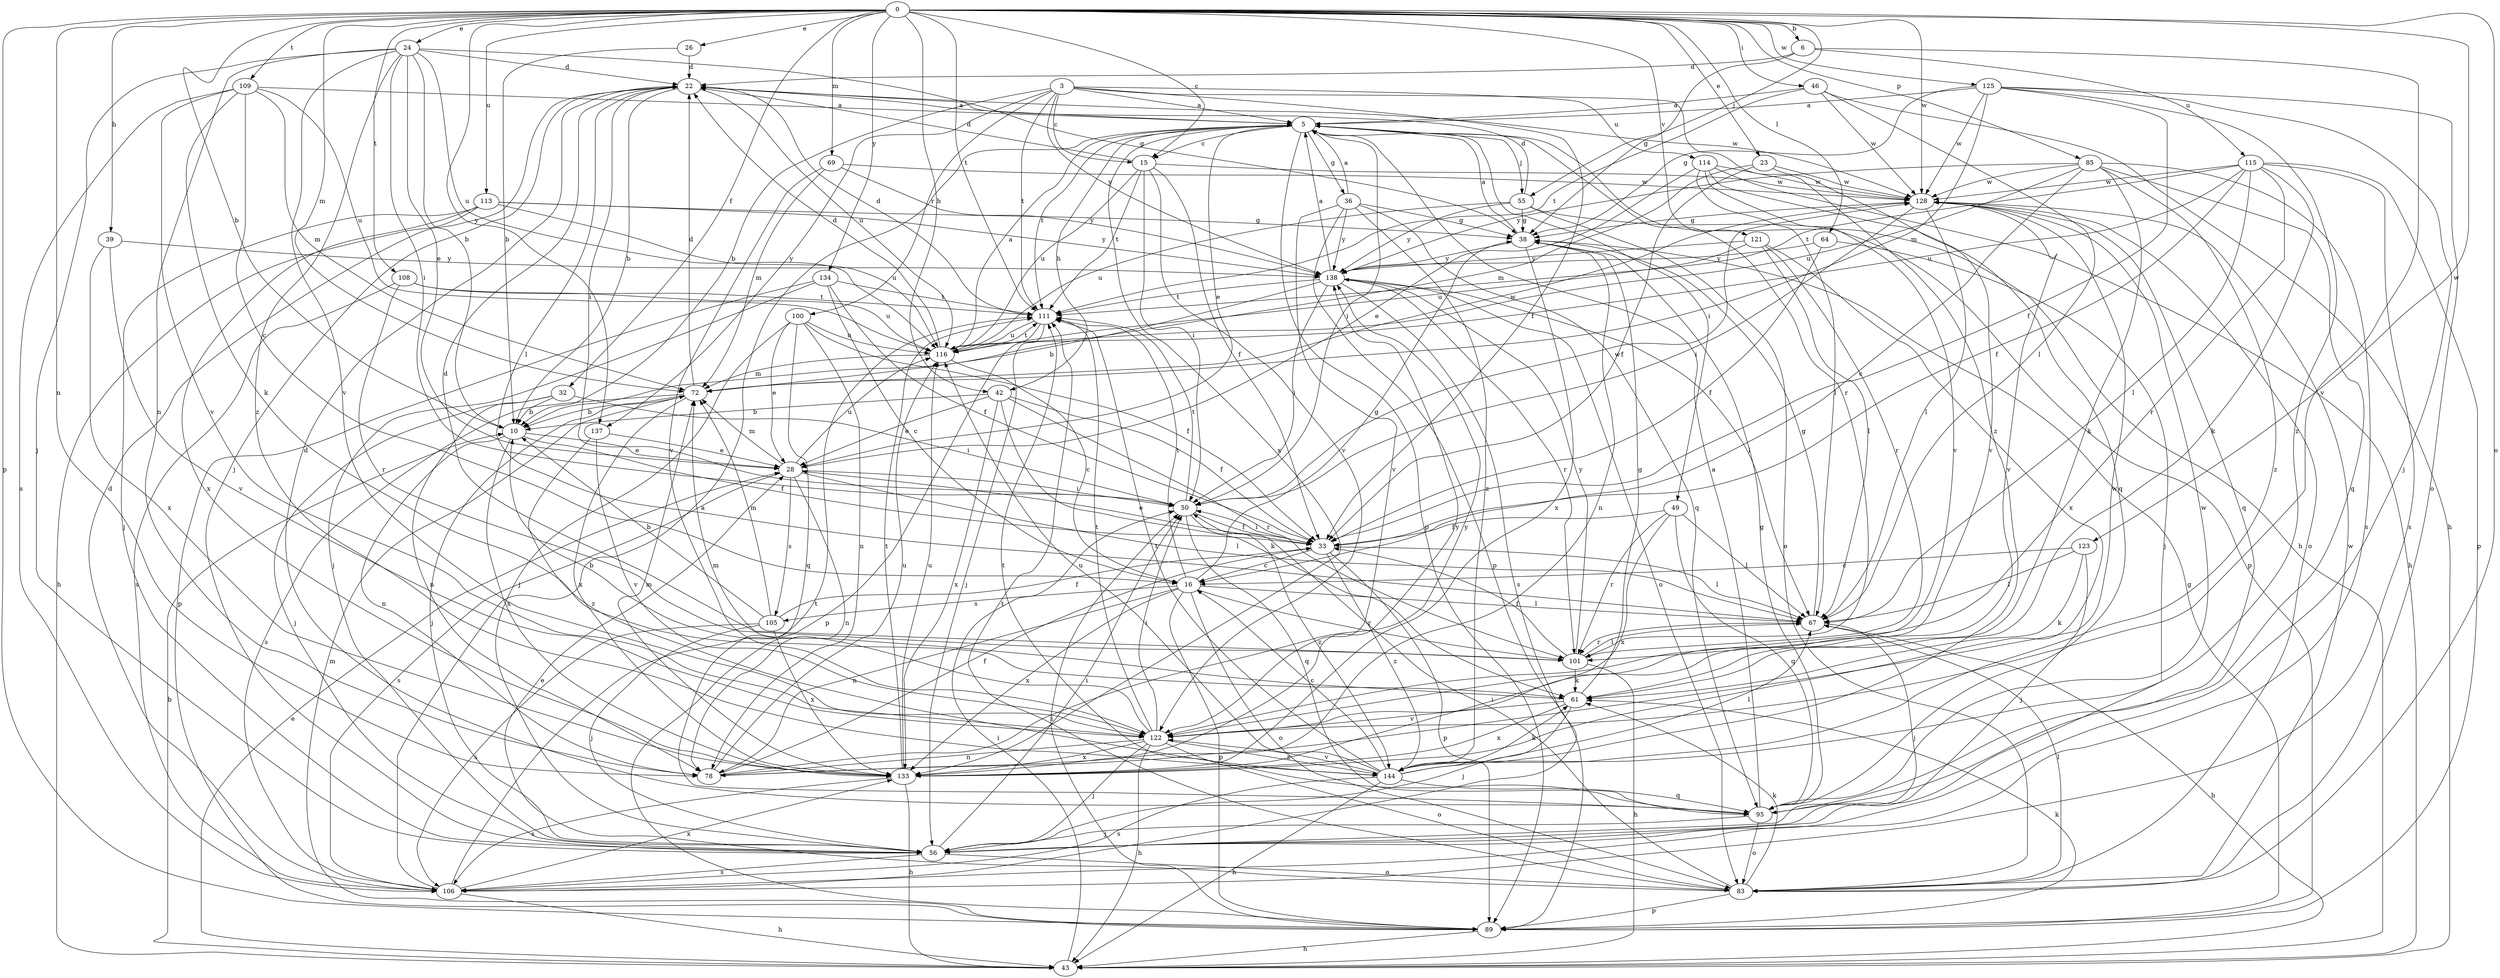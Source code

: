 strict digraph  {
0;
3;
5;
6;
10;
15;
16;
22;
23;
24;
26;
28;
32;
33;
36;
38;
39;
42;
43;
46;
49;
50;
55;
56;
61;
64;
67;
69;
72;
78;
83;
85;
89;
95;
100;
101;
105;
106;
108;
109;
111;
113;
114;
115;
116;
121;
122;
123;
125;
128;
133;
134;
137;
138;
144;
0 -> 6  [label=b];
0 -> 10  [label=b];
0 -> 15  [label=c];
0 -> 23  [label=e];
0 -> 24  [label=e];
0 -> 26  [label=e];
0 -> 32  [label=f];
0 -> 39  [label=h];
0 -> 42  [label=h];
0 -> 46  [label=i];
0 -> 55  [label=j];
0 -> 64  [label=l];
0 -> 69  [label=m];
0 -> 72  [label=m];
0 -> 78  [label=n];
0 -> 83  [label=o];
0 -> 85  [label=p];
0 -> 89  [label=p];
0 -> 108  [label=t];
0 -> 109  [label=t];
0 -> 111  [label=t];
0 -> 113  [label=u];
0 -> 121  [label=v];
0 -> 123  [label=w];
0 -> 125  [label=w];
0 -> 128  [label=w];
0 -> 134  [label=y];
0 -> 137  [label=y];
3 -> 5  [label=a];
3 -> 10  [label=b];
3 -> 15  [label=c];
3 -> 33  [label=f];
3 -> 100  [label=r];
3 -> 111  [label=t];
3 -> 114  [label=u];
3 -> 137  [label=y];
3 -> 138  [label=y];
3 -> 144  [label=z];
5 -> 15  [label=c];
5 -> 28  [label=e];
5 -> 36  [label=g];
5 -> 42  [label=h];
5 -> 43  [label=h];
5 -> 49  [label=i];
5 -> 50  [label=i];
5 -> 55  [label=j];
5 -> 89  [label=p];
5 -> 101  [label=r];
5 -> 111  [label=t];
5 -> 133  [label=x];
6 -> 22  [label=d];
6 -> 38  [label=g];
6 -> 115  [label=u];
6 -> 122  [label=v];
10 -> 28  [label=e];
10 -> 33  [label=f];
10 -> 78  [label=n];
10 -> 133  [label=x];
15 -> 22  [label=d];
15 -> 33  [label=f];
15 -> 50  [label=i];
15 -> 111  [label=t];
15 -> 116  [label=u];
15 -> 122  [label=v];
15 -> 128  [label=w];
16 -> 38  [label=g];
16 -> 67  [label=l];
16 -> 78  [label=n];
16 -> 83  [label=o];
16 -> 89  [label=p];
16 -> 101  [label=r];
16 -> 105  [label=s];
16 -> 111  [label=t];
16 -> 133  [label=x];
22 -> 5  [label=a];
22 -> 10  [label=b];
22 -> 50  [label=i];
22 -> 56  [label=j];
22 -> 67  [label=l];
22 -> 116  [label=u];
22 -> 128  [label=w];
23 -> 33  [label=f];
23 -> 72  [label=m];
23 -> 122  [label=v];
23 -> 128  [label=w];
24 -> 10  [label=b];
24 -> 22  [label=d];
24 -> 28  [label=e];
24 -> 38  [label=g];
24 -> 50  [label=i];
24 -> 56  [label=j];
24 -> 78  [label=n];
24 -> 116  [label=u];
24 -> 122  [label=v];
24 -> 144  [label=z];
26 -> 10  [label=b];
26 -> 22  [label=d];
28 -> 50  [label=i];
28 -> 67  [label=l];
28 -> 72  [label=m];
28 -> 78  [label=n];
28 -> 105  [label=s];
28 -> 106  [label=s];
28 -> 116  [label=u];
32 -> 10  [label=b];
32 -> 50  [label=i];
32 -> 56  [label=j];
32 -> 78  [label=n];
33 -> 16  [label=c];
33 -> 28  [label=e];
33 -> 50  [label=i];
33 -> 67  [label=l];
33 -> 89  [label=p];
33 -> 144  [label=z];
36 -> 5  [label=a];
36 -> 38  [label=g];
36 -> 89  [label=p];
36 -> 95  [label=q];
36 -> 122  [label=v];
36 -> 138  [label=y];
36 -> 144  [label=z];
38 -> 5  [label=a];
38 -> 78  [label=n];
38 -> 133  [label=x];
38 -> 138  [label=y];
39 -> 122  [label=v];
39 -> 133  [label=x];
39 -> 138  [label=y];
42 -> 10  [label=b];
42 -> 28  [label=e];
42 -> 33  [label=f];
42 -> 61  [label=k];
42 -> 101  [label=r];
42 -> 133  [label=x];
43 -> 10  [label=b];
43 -> 28  [label=e];
43 -> 50  [label=i];
46 -> 5  [label=a];
46 -> 43  [label=h];
46 -> 67  [label=l];
46 -> 111  [label=t];
46 -> 128  [label=w];
49 -> 33  [label=f];
49 -> 67  [label=l];
49 -> 95  [label=q];
49 -> 101  [label=r];
49 -> 133  [label=x];
50 -> 33  [label=f];
50 -> 95  [label=q];
50 -> 111  [label=t];
50 -> 128  [label=w];
50 -> 144  [label=z];
55 -> 22  [label=d];
55 -> 38  [label=g];
55 -> 83  [label=o];
55 -> 89  [label=p];
55 -> 116  [label=u];
55 -> 138  [label=y];
56 -> 50  [label=i];
56 -> 83  [label=o];
56 -> 106  [label=s];
61 -> 10  [label=b];
61 -> 38  [label=g];
61 -> 56  [label=j];
61 -> 122  [label=v];
61 -> 133  [label=x];
64 -> 33  [label=f];
64 -> 56  [label=j];
64 -> 138  [label=y];
67 -> 38  [label=g];
67 -> 43  [label=h];
67 -> 56  [label=j];
67 -> 101  [label=r];
69 -> 72  [label=m];
69 -> 122  [label=v];
69 -> 128  [label=w];
69 -> 138  [label=y];
72 -> 10  [label=b];
72 -> 22  [label=d];
72 -> 56  [label=j];
72 -> 106  [label=s];
72 -> 128  [label=w];
72 -> 133  [label=x];
78 -> 33  [label=f];
78 -> 116  [label=u];
78 -> 128  [label=w];
78 -> 138  [label=y];
83 -> 28  [label=e];
83 -> 50  [label=i];
83 -> 61  [label=k];
83 -> 67  [label=l];
83 -> 89  [label=p];
83 -> 111  [label=t];
83 -> 128  [label=w];
85 -> 16  [label=c];
85 -> 61  [label=k];
85 -> 95  [label=q];
85 -> 106  [label=s];
85 -> 116  [label=u];
85 -> 128  [label=w];
85 -> 138  [label=y];
85 -> 144  [label=z];
89 -> 38  [label=g];
89 -> 43  [label=h];
89 -> 50  [label=i];
89 -> 61  [label=k];
89 -> 72  [label=m];
95 -> 5  [label=a];
95 -> 22  [label=d];
95 -> 38  [label=g];
95 -> 56  [label=j];
95 -> 83  [label=o];
95 -> 111  [label=t];
95 -> 128  [label=w];
100 -> 28  [label=e];
100 -> 33  [label=f];
100 -> 56  [label=j];
100 -> 78  [label=n];
100 -> 95  [label=q];
100 -> 116  [label=u];
101 -> 22  [label=d];
101 -> 33  [label=f];
101 -> 43  [label=h];
101 -> 61  [label=k];
101 -> 67  [label=l];
101 -> 138  [label=y];
105 -> 10  [label=b];
105 -> 33  [label=f];
105 -> 56  [label=j];
105 -> 72  [label=m];
105 -> 106  [label=s];
105 -> 133  [label=x];
106 -> 5  [label=a];
106 -> 22  [label=d];
106 -> 43  [label=h];
106 -> 111  [label=t];
106 -> 133  [label=x];
108 -> 101  [label=r];
108 -> 106  [label=s];
108 -> 111  [label=t];
108 -> 116  [label=u];
109 -> 5  [label=a];
109 -> 16  [label=c];
109 -> 61  [label=k];
109 -> 72  [label=m];
109 -> 106  [label=s];
109 -> 116  [label=u];
109 -> 122  [label=v];
111 -> 22  [label=d];
111 -> 56  [label=j];
111 -> 89  [label=p];
111 -> 116  [label=u];
113 -> 38  [label=g];
113 -> 43  [label=h];
113 -> 56  [label=j];
113 -> 116  [label=u];
113 -> 133  [label=x];
113 -> 138  [label=y];
114 -> 28  [label=e];
114 -> 43  [label=h];
114 -> 67  [label=l];
114 -> 95  [label=q];
114 -> 122  [label=v];
114 -> 128  [label=w];
115 -> 33  [label=f];
115 -> 61  [label=k];
115 -> 67  [label=l];
115 -> 89  [label=p];
115 -> 101  [label=r];
115 -> 106  [label=s];
115 -> 111  [label=t];
115 -> 116  [label=u];
115 -> 128  [label=w];
116 -> 5  [label=a];
116 -> 16  [label=c];
116 -> 22  [label=d];
116 -> 72  [label=m];
116 -> 111  [label=t];
121 -> 67  [label=l];
121 -> 101  [label=r];
121 -> 116  [label=u];
121 -> 133  [label=x];
121 -> 138  [label=y];
122 -> 43  [label=h];
122 -> 50  [label=i];
122 -> 56  [label=j];
122 -> 72  [label=m];
122 -> 78  [label=n];
122 -> 83  [label=o];
122 -> 111  [label=t];
122 -> 133  [label=x];
122 -> 144  [label=z];
123 -> 16  [label=c];
123 -> 56  [label=j];
123 -> 61  [label=k];
123 -> 67  [label=l];
125 -> 5  [label=a];
125 -> 33  [label=f];
125 -> 38  [label=g];
125 -> 56  [label=j];
125 -> 72  [label=m];
125 -> 83  [label=o];
125 -> 128  [label=w];
125 -> 144  [label=z];
128 -> 38  [label=g];
128 -> 50  [label=i];
128 -> 67  [label=l];
128 -> 83  [label=o];
128 -> 95  [label=q];
128 -> 122  [label=v];
133 -> 43  [label=h];
133 -> 72  [label=m];
133 -> 106  [label=s];
133 -> 111  [label=t];
133 -> 116  [label=u];
133 -> 138  [label=y];
134 -> 16  [label=c];
134 -> 33  [label=f];
134 -> 56  [label=j];
134 -> 89  [label=p];
134 -> 111  [label=t];
137 -> 28  [label=e];
137 -> 122  [label=v];
137 -> 144  [label=z];
138 -> 5  [label=a];
138 -> 10  [label=b];
138 -> 50  [label=i];
138 -> 67  [label=l];
138 -> 83  [label=o];
138 -> 101  [label=r];
138 -> 106  [label=s];
138 -> 111  [label=t];
144 -> 16  [label=c];
144 -> 43  [label=h];
144 -> 61  [label=k];
144 -> 67  [label=l];
144 -> 95  [label=q];
144 -> 106  [label=s];
144 -> 111  [label=t];
144 -> 116  [label=u];
144 -> 122  [label=v];
}
